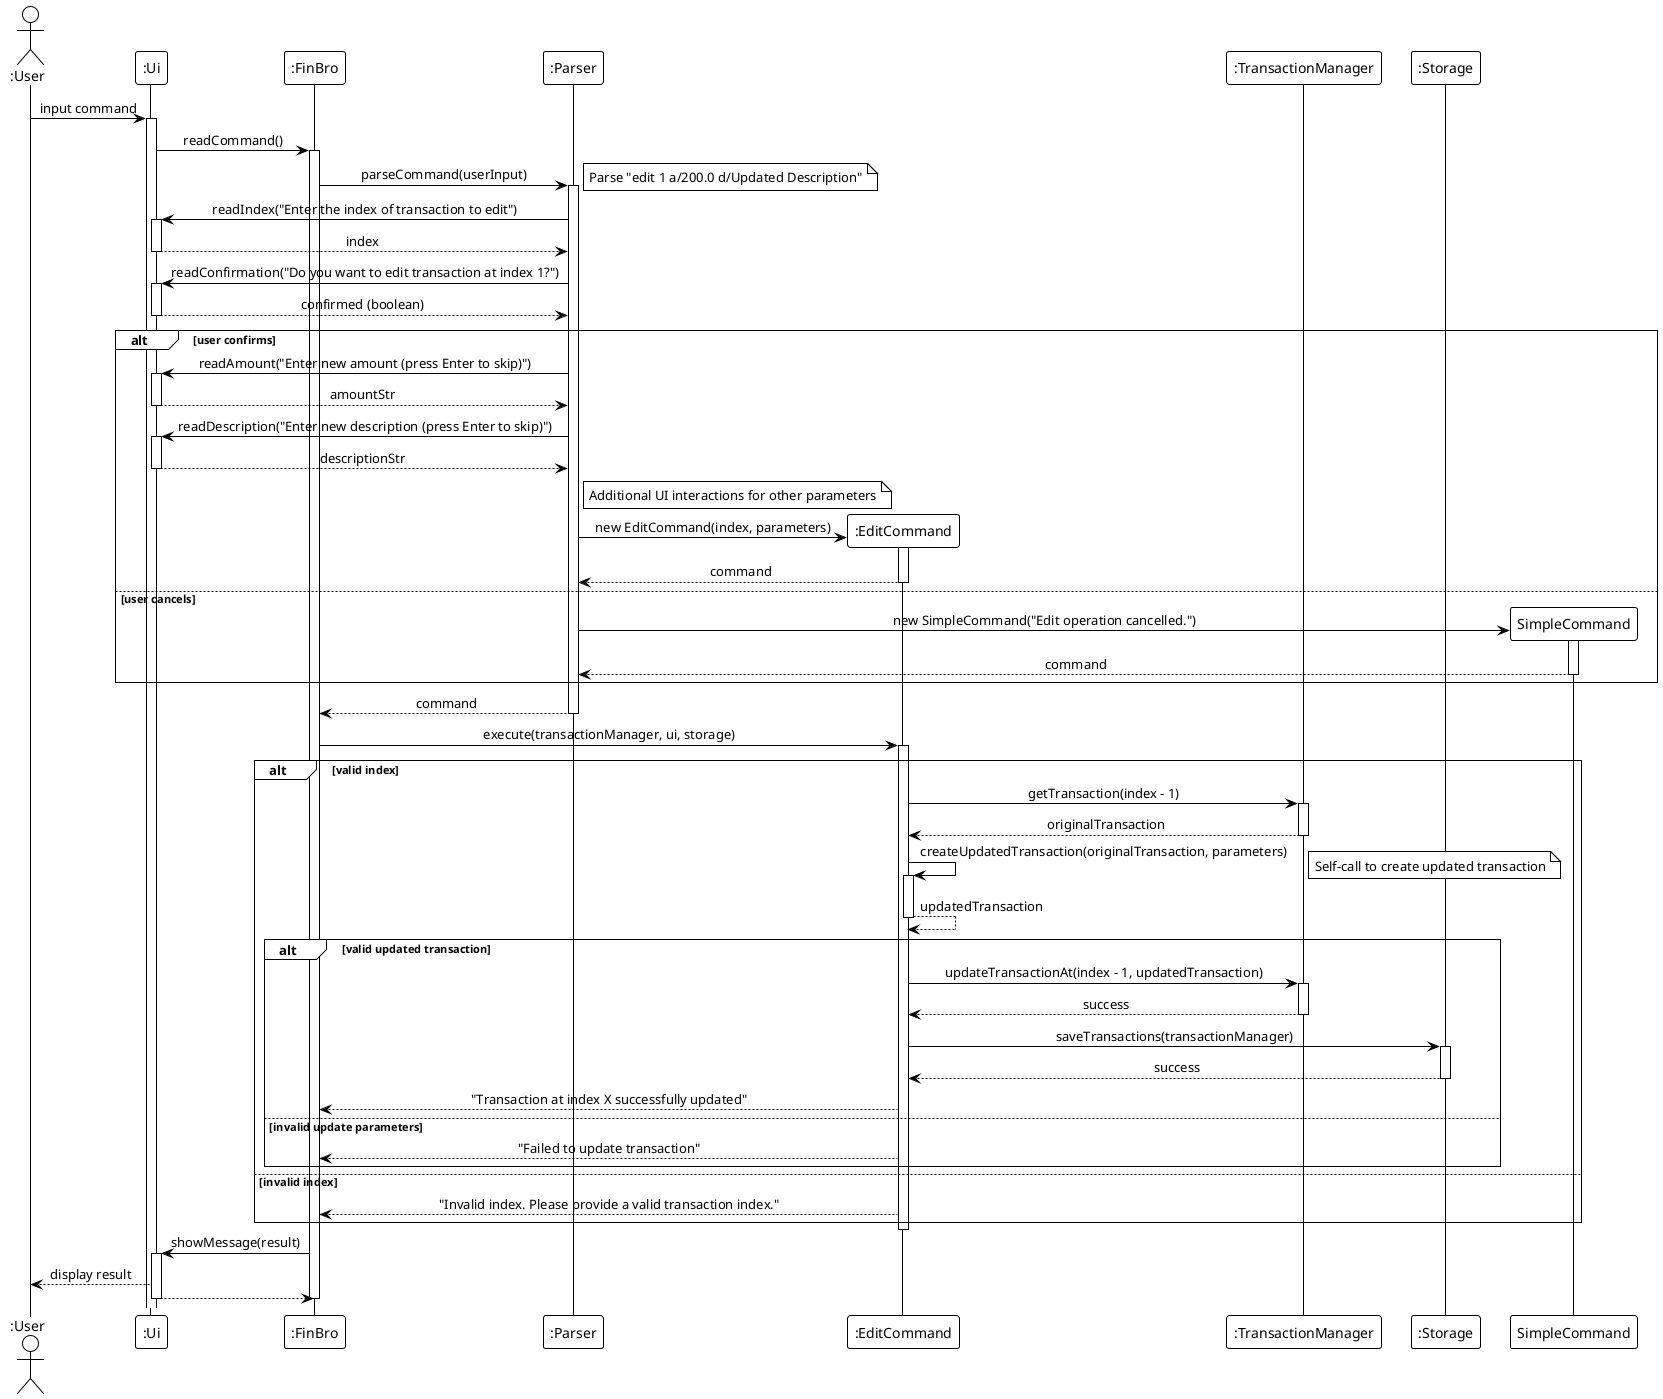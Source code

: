 @startuml
!theme plain
skinparam sequenceMessageAlign center
skinparam responseMessageBelowArrow true
skinparam lifelineStrategy nosolid

actor ":User" as User
participant ":Ui" as UI
participant ":FinBro" as FinBro
participant ":Parser" as Parser
participant ":EditCommand" as EditCommand
participant ":TransactionManager" as TransactionMgr
participant ":Storage" as Storage

User -> UI : input command
activate UI

UI -> FinBro : readCommand()
activate FinBro

FinBro -> Parser : parseCommand(userInput)
activate Parser

note right: Parse "edit 1 a/200.0 d/Updated Description"

Parser -> UI : readIndex("Enter the index of transaction to edit")
activate UI
UI --> Parser : index
deactivate UI

Parser -> UI : readConfirmation("Do you want to edit transaction at index 1?")
activate UI
UI --> Parser : confirmed (boolean)
deactivate UI

alt user confirms
    Parser -> UI : readAmount("Enter new amount (press Enter to skip)")
    activate UI
    UI --> Parser : amountStr
    deactivate UI

    Parser -> UI : readDescription("Enter new description (press Enter to skip)")
    activate UI
    UI --> Parser : descriptionStr
    deactivate UI

    note right of Parser: Additional UI interactions for other parameters

    create EditCommand
    Parser -> EditCommand : new EditCommand(index, parameters)
    activate EditCommand
    EditCommand --> Parser : command
    deactivate EditCommand
else user cancels
    create "SimpleCommand"
    Parser -> "SimpleCommand" : new SimpleCommand("Edit operation cancelled.")
    activate "SimpleCommand"
    "SimpleCommand" --> Parser : command
    deactivate "SimpleCommand"
end

Parser --> FinBro : command
deactivate Parser

FinBro -> EditCommand : execute(transactionManager, ui, storage)
activate EditCommand

alt valid index
    EditCommand -> TransactionMgr : getTransaction(index - 1)
    activate TransactionMgr
    TransactionMgr --> EditCommand : originalTransaction
    deactivate TransactionMgr

    EditCommand -> EditCommand : createUpdatedTransaction(originalTransaction, parameters)
    activate EditCommand
    note right: Self-call to create updated transaction
    EditCommand --> EditCommand : updatedTransaction
    deactivate EditCommand

    alt valid updated transaction
        EditCommand -> TransactionMgr : updateTransactionAt(index - 1, updatedTransaction)
        activate TransactionMgr
        TransactionMgr --> EditCommand : success
        deactivate TransactionMgr

        EditCommand -> Storage : saveTransactions(transactionManager)
        activate Storage
        Storage --> EditCommand : success
        deactivate Storage

        EditCommand --> FinBro : "Transaction at index X successfully updated"
    else invalid update parameters
        EditCommand --> FinBro : "Failed to update transaction"
    end
else invalid index
    EditCommand --> FinBro : "Invalid index. Please provide a valid transaction index."
end

deactivate EditCommand

FinBro -> UI : showMessage(result)
activate UI
UI --> User : display result
UI --> FinBro
deactivate UI
deactivate FinBro

@enduml
